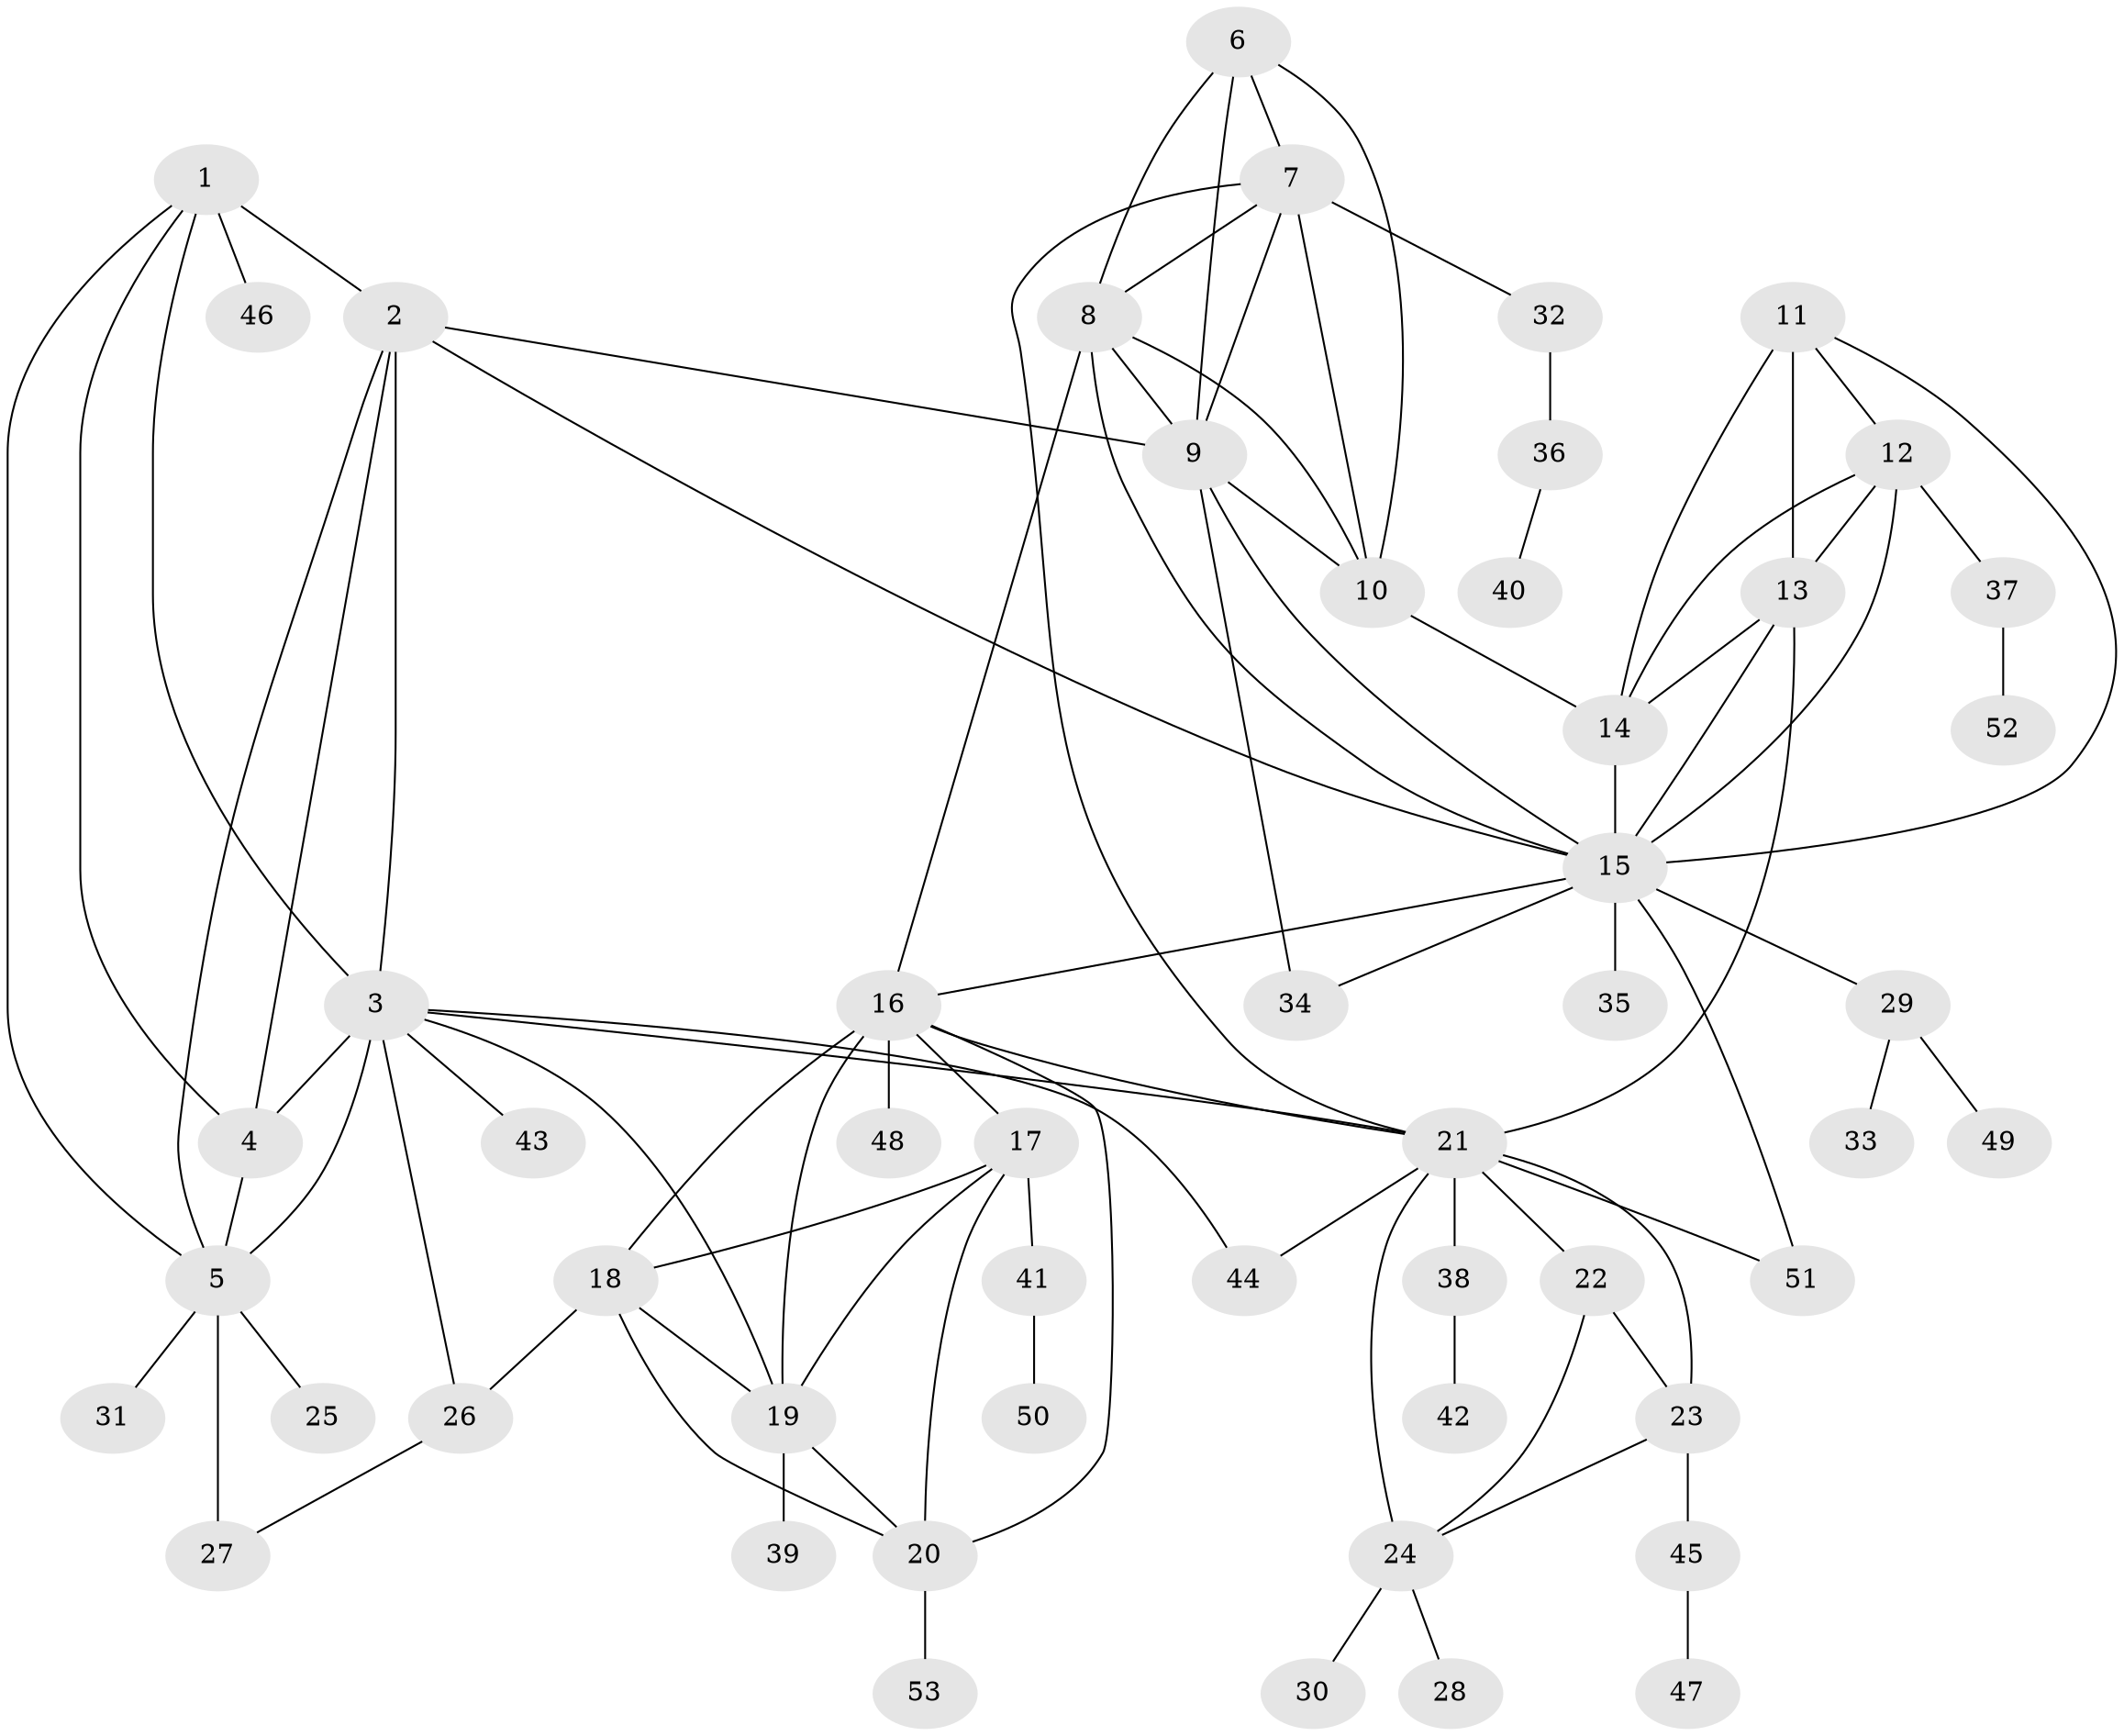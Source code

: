 // original degree distribution, {7: 0.05660377358490566, 9: 0.03773584905660377, 5: 0.02830188679245283, 10: 0.009433962264150943, 6: 0.07547169811320754, 8: 0.018867924528301886, 13: 0.009433962264150943, 2: 0.18867924528301888, 1: 0.5094339622641509, 4: 0.02830188679245283, 3: 0.03773584905660377}
// Generated by graph-tools (version 1.1) at 2025/37/03/09/25 02:37:22]
// undirected, 53 vertices, 92 edges
graph export_dot {
graph [start="1"]
  node [color=gray90,style=filled];
  1;
  2;
  3;
  4;
  5;
  6;
  7;
  8;
  9;
  10;
  11;
  12;
  13;
  14;
  15;
  16;
  17;
  18;
  19;
  20;
  21;
  22;
  23;
  24;
  25;
  26;
  27;
  28;
  29;
  30;
  31;
  32;
  33;
  34;
  35;
  36;
  37;
  38;
  39;
  40;
  41;
  42;
  43;
  44;
  45;
  46;
  47;
  48;
  49;
  50;
  51;
  52;
  53;
  1 -- 2 [weight=1.0];
  1 -- 3 [weight=1.0];
  1 -- 4 [weight=1.0];
  1 -- 5 [weight=1.0];
  1 -- 46 [weight=2.0];
  2 -- 3 [weight=1.0];
  2 -- 4 [weight=1.0];
  2 -- 5 [weight=1.0];
  2 -- 9 [weight=1.0];
  2 -- 15 [weight=1.0];
  3 -- 4 [weight=5.0];
  3 -- 5 [weight=1.0];
  3 -- 19 [weight=1.0];
  3 -- 21 [weight=2.0];
  3 -- 26 [weight=1.0];
  3 -- 43 [weight=1.0];
  3 -- 44 [weight=1.0];
  4 -- 5 [weight=1.0];
  5 -- 25 [weight=1.0];
  5 -- 27 [weight=2.0];
  5 -- 31 [weight=1.0];
  6 -- 7 [weight=1.0];
  6 -- 8 [weight=1.0];
  6 -- 9 [weight=1.0];
  6 -- 10 [weight=1.0];
  7 -- 8 [weight=1.0];
  7 -- 9 [weight=4.0];
  7 -- 10 [weight=1.0];
  7 -- 21 [weight=1.0];
  7 -- 32 [weight=1.0];
  8 -- 9 [weight=1.0];
  8 -- 10 [weight=1.0];
  8 -- 15 [weight=1.0];
  8 -- 16 [weight=1.0];
  9 -- 10 [weight=1.0];
  9 -- 15 [weight=1.0];
  9 -- 34 [weight=1.0];
  10 -- 14 [weight=1.0];
  11 -- 12 [weight=1.0];
  11 -- 13 [weight=2.0];
  11 -- 14 [weight=1.0];
  11 -- 15 [weight=1.0];
  12 -- 13 [weight=1.0];
  12 -- 14 [weight=1.0];
  12 -- 15 [weight=1.0];
  12 -- 37 [weight=3.0];
  13 -- 14 [weight=1.0];
  13 -- 15 [weight=1.0];
  13 -- 21 [weight=1.0];
  14 -- 15 [weight=1.0];
  15 -- 16 [weight=1.0];
  15 -- 29 [weight=1.0];
  15 -- 34 [weight=1.0];
  15 -- 35 [weight=1.0];
  15 -- 51 [weight=1.0];
  16 -- 17 [weight=1.0];
  16 -- 18 [weight=1.0];
  16 -- 19 [weight=1.0];
  16 -- 20 [weight=1.0];
  16 -- 21 [weight=1.0];
  16 -- 48 [weight=1.0];
  17 -- 18 [weight=2.0];
  17 -- 19 [weight=1.0];
  17 -- 20 [weight=1.0];
  17 -- 41 [weight=1.0];
  18 -- 19 [weight=1.0];
  18 -- 20 [weight=1.0];
  18 -- 26 [weight=1.0];
  19 -- 20 [weight=1.0];
  19 -- 39 [weight=1.0];
  20 -- 53 [weight=1.0];
  21 -- 22 [weight=3.0];
  21 -- 23 [weight=2.0];
  21 -- 24 [weight=2.0];
  21 -- 38 [weight=1.0];
  21 -- 44 [weight=1.0];
  21 -- 51 [weight=1.0];
  22 -- 23 [weight=1.0];
  22 -- 24 [weight=1.0];
  23 -- 24 [weight=1.0];
  23 -- 45 [weight=1.0];
  24 -- 28 [weight=1.0];
  24 -- 30 [weight=1.0];
  26 -- 27 [weight=1.0];
  29 -- 33 [weight=1.0];
  29 -- 49 [weight=1.0];
  32 -- 36 [weight=1.0];
  36 -- 40 [weight=1.0];
  37 -- 52 [weight=1.0];
  38 -- 42 [weight=1.0];
  41 -- 50 [weight=2.0];
  45 -- 47 [weight=1.0];
}
